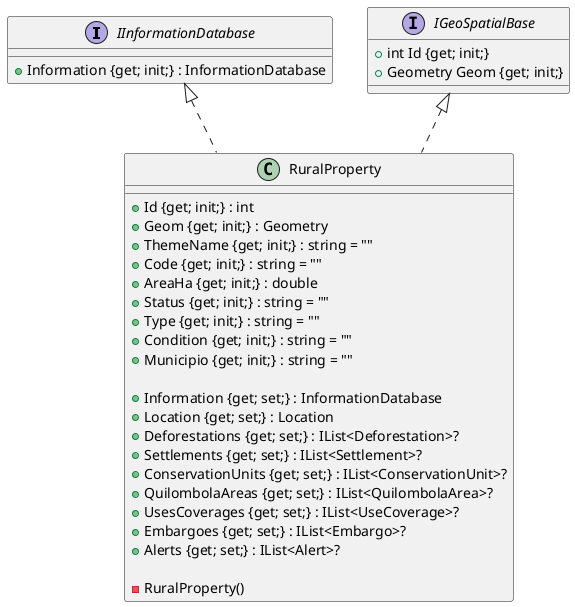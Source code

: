 @startuml

interface IInformationDatabase {
    {method} +Information {get; init;} : InformationDatabase
}

interface IGeoSpatialBase {
    +int Id {get; init;}
    +Geometry Geom {get; init;}
}

class RuralProperty implements IInformationDatabase, IGeoSpatialBase {
    {method} +Id {get; init;} : int
    {method} +Geom {get; init;} : Geometry
    {method} +ThemeName {get; init;} : string = ""
    {method} +Code {get; init;} : string = ""
    {method} +AreaHa {get; init;} : double
    {method} +Status {get; init;} : string = ""
    {method} +Type {get; init;} : string = ""
    {method} +Condition {get; init;} : string = ""
    {method} +Municipio {get; init;} : string = ""
    
    {method} +Information {get; set;} : InformationDatabase
    {method} +Location {get; set;} : Location
    {method} +Deforestations {get; set;} : IList<Deforestation>?
    {method} +Settlements {get; set;} : IList<Settlement>?
    {method} +ConservationUnits {get; set;} : IList<ConservationUnit>?
    {method} +QuilombolaAreas {get; set;} : IList<QuilombolaArea>?
    {method} +UsesCoverages {get; set;} : IList<UseCoverage>?
    {method} +Embargoes {get; set;} : IList<Embargo>?
    {method} +Alerts {get; set;} : IList<Alert>?

    {method} -RuralProperty()
}

@enduml
